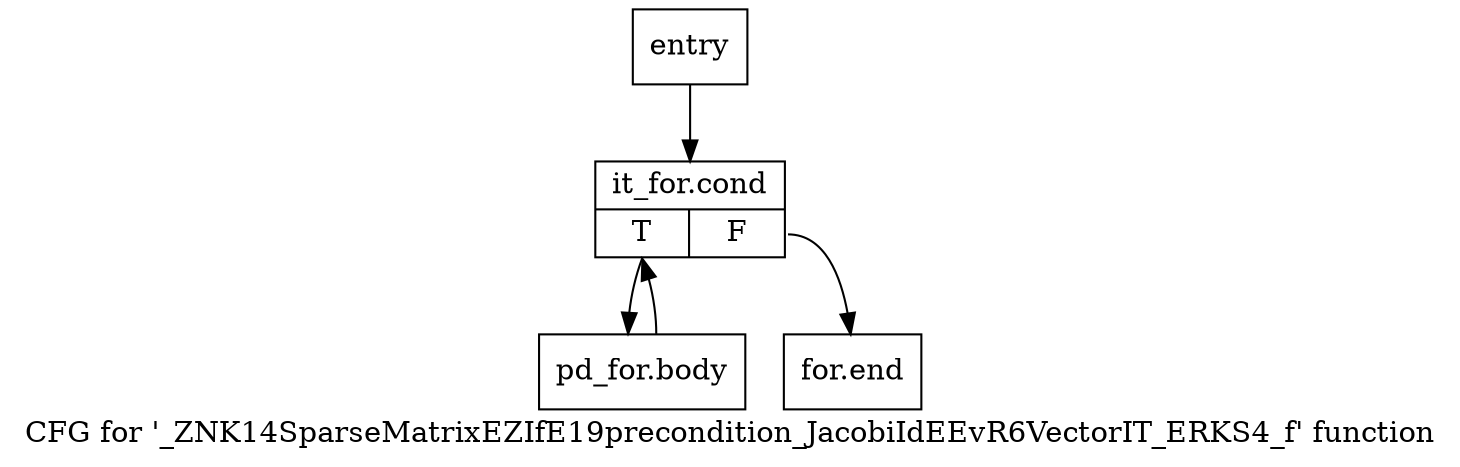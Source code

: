 digraph "CFG for '_ZNK14SparseMatrixEZIfE19precondition_JacobiIdEEvR6VectorIT_ERKS4_f' function" {
	label="CFG for '_ZNK14SparseMatrixEZIfE19precondition_JacobiIdEEvR6VectorIT_ERKS4_f' function";

	Node0x73bbe90 [shape=record,label="{entry}"];
	Node0x73bbe90 -> Node0x73bbee0;
	Node0x73bbee0 [shape=record,label="{it_for.cond|{<s0>T|<s1>F}}"];
	Node0x73bbee0:s0 -> Node0x73bbf30;
	Node0x73bbee0:s1 -> Node0x73bbf80;
	Node0x73bbf30 [shape=record,label="{pd_for.body}"];
	Node0x73bbf30 -> Node0x73bbee0;
	Node0x73bbf80 [shape=record,label="{for.end}"];
}
